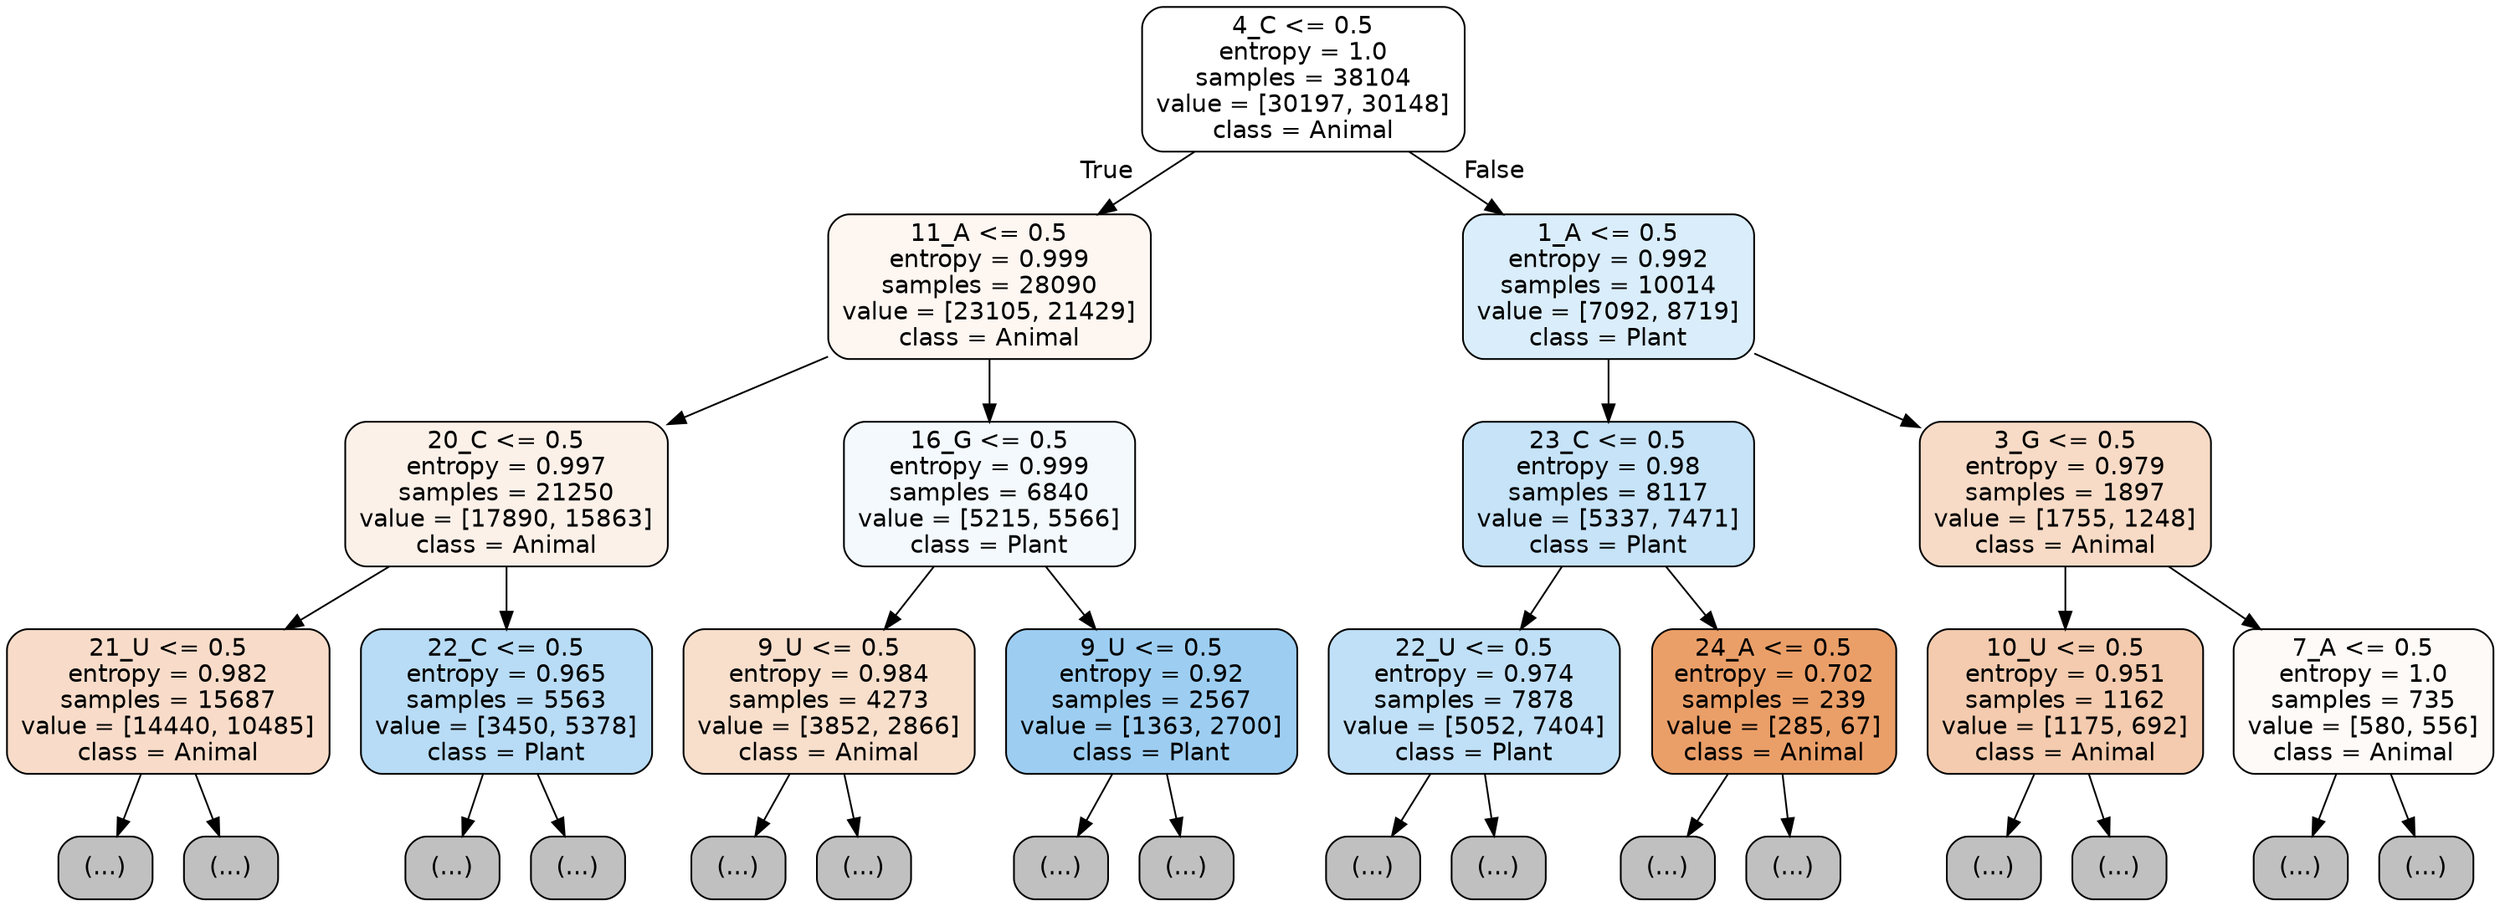 digraph Tree {
node [shape=box, style="filled, rounded", color="black", fontname="helvetica"] ;
edge [fontname="helvetica"] ;
0 [label="4_C <= 0.5\nentropy = 1.0\nsamples = 38104\nvalue = [30197, 30148]\nclass = Animal", fillcolor="#ffffff"] ;
1 [label="11_A <= 0.5\nentropy = 0.999\nsamples = 28090\nvalue = [23105, 21429]\nclass = Animal", fillcolor="#fdf6f1"] ;
0 -> 1 [labeldistance=2.5, labelangle=45, headlabel="True"] ;
2 [label="20_C <= 0.5\nentropy = 0.997\nsamples = 21250\nvalue = [17890, 15863]\nclass = Animal", fillcolor="#fcf1e9"] ;
1 -> 2 ;
3 [label="21_U <= 0.5\nentropy = 0.982\nsamples = 15687\nvalue = [14440, 10485]\nclass = Animal", fillcolor="#f8dcc9"] ;
2 -> 3 ;
4 [label="(...)", fillcolor="#C0C0C0"] ;
3 -> 4 ;
6053 [label="(...)", fillcolor="#C0C0C0"] ;
3 -> 6053 ;
7660 [label="22_C <= 0.5\nentropy = 0.965\nsamples = 5563\nvalue = [3450, 5378]\nclass = Plant", fillcolor="#b8dcf6"] ;
2 -> 7660 ;
7661 [label="(...)", fillcolor="#C0C0C0"] ;
7660 -> 7661 ;
9656 [label="(...)", fillcolor="#C0C0C0"] ;
7660 -> 9656 ;
9843 [label="16_G <= 0.5\nentropy = 0.999\nsamples = 6840\nvalue = [5215, 5566]\nclass = Plant", fillcolor="#f3f9fd"] ;
1 -> 9843 ;
9844 [label="9_U <= 0.5\nentropy = 0.984\nsamples = 4273\nvalue = [3852, 2866]\nclass = Animal", fillcolor="#f8dfcc"] ;
9843 -> 9844 ;
9845 [label="(...)", fillcolor="#C0C0C0"] ;
9844 -> 9845 ;
11638 [label="(...)", fillcolor="#C0C0C0"] ;
9844 -> 11638 ;
12261 [label="9_U <= 0.5\nentropy = 0.92\nsamples = 2567\nvalue = [1363, 2700]\nclass = Plant", fillcolor="#9dcef2"] ;
9843 -> 12261 ;
12262 [label="(...)", fillcolor="#C0C0C0"] ;
12261 -> 12262 ;
12943 [label="(...)", fillcolor="#C0C0C0"] ;
12261 -> 12943 ;
13178 [label="1_A <= 0.5\nentropy = 0.992\nsamples = 10014\nvalue = [7092, 8719]\nclass = Plant", fillcolor="#daedfa"] ;
0 -> 13178 [labeldistance=2.5, labelangle=-45, headlabel="False"] ;
13179 [label="23_C <= 0.5\nentropy = 0.98\nsamples = 8117\nvalue = [5337, 7471]\nclass = Plant", fillcolor="#c6e3f8"] ;
13178 -> 13179 ;
13180 [label="22_U <= 0.5\nentropy = 0.974\nsamples = 7878\nvalue = [5052, 7404]\nclass = Plant", fillcolor="#c0e0f7"] ;
13179 -> 13180 ;
13181 [label="(...)", fillcolor="#C0C0C0"] ;
13180 -> 13181 ;
15716 [label="(...)", fillcolor="#C0C0C0"] ;
13180 -> 15716 ;
16035 [label="24_A <= 0.5\nentropy = 0.702\nsamples = 239\nvalue = [285, 67]\nclass = Animal", fillcolor="#eb9f68"] ;
13179 -> 16035 ;
16036 [label="(...)", fillcolor="#C0C0C0"] ;
16035 -> 16036 ;
16103 [label="(...)", fillcolor="#C0C0C0"] ;
16035 -> 16103 ;
16126 [label="3_G <= 0.5\nentropy = 0.979\nsamples = 1897\nvalue = [1755, 1248]\nclass = Animal", fillcolor="#f7dbc6"] ;
13178 -> 16126 ;
16127 [label="10_U <= 0.5\nentropy = 0.951\nsamples = 1162\nvalue = [1175, 692]\nclass = Animal", fillcolor="#f4cbae"] ;
16126 -> 16127 ;
16128 [label="(...)", fillcolor="#C0C0C0"] ;
16127 -> 16128 ;
16563 [label="(...)", fillcolor="#C0C0C0"] ;
16127 -> 16563 ;
16704 [label="7_A <= 0.5\nentropy = 1.0\nsamples = 735\nvalue = [580, 556]\nclass = Animal", fillcolor="#fefaf7"] ;
16126 -> 16704 ;
16705 [label="(...)", fillcolor="#C0C0C0"] ;
16704 -> 16705 ;
16890 [label="(...)", fillcolor="#C0C0C0"] ;
16704 -> 16890 ;
}